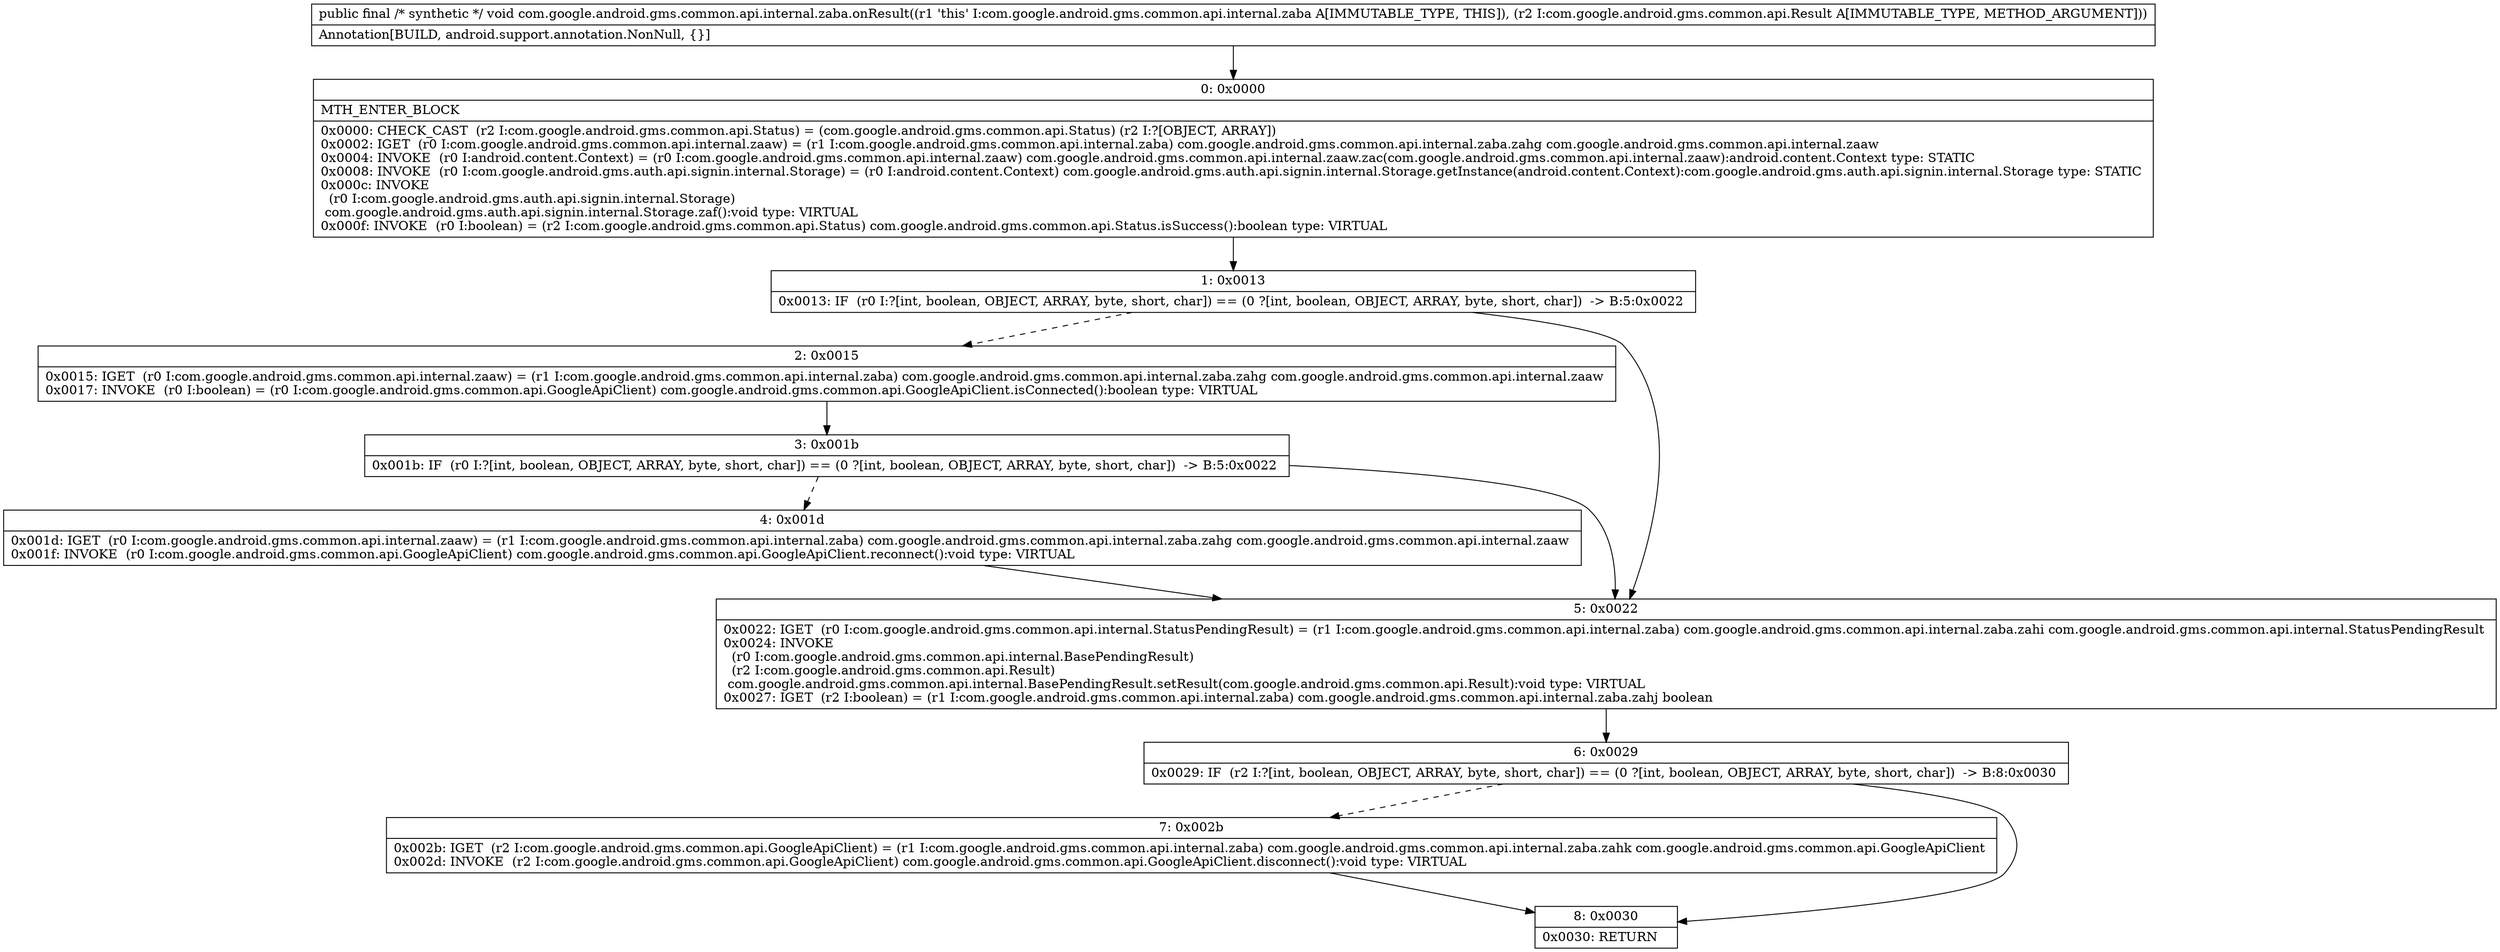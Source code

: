 digraph "CFG forcom.google.android.gms.common.api.internal.zaba.onResult(Lcom\/google\/android\/gms\/common\/api\/Result;)V" {
Node_0 [shape=record,label="{0\:\ 0x0000|MTH_ENTER_BLOCK\l|0x0000: CHECK_CAST  (r2 I:com.google.android.gms.common.api.Status) = (com.google.android.gms.common.api.Status) (r2 I:?[OBJECT, ARRAY]) \l0x0002: IGET  (r0 I:com.google.android.gms.common.api.internal.zaaw) = (r1 I:com.google.android.gms.common.api.internal.zaba) com.google.android.gms.common.api.internal.zaba.zahg com.google.android.gms.common.api.internal.zaaw \l0x0004: INVOKE  (r0 I:android.content.Context) = (r0 I:com.google.android.gms.common.api.internal.zaaw) com.google.android.gms.common.api.internal.zaaw.zac(com.google.android.gms.common.api.internal.zaaw):android.content.Context type: STATIC \l0x0008: INVOKE  (r0 I:com.google.android.gms.auth.api.signin.internal.Storage) = (r0 I:android.content.Context) com.google.android.gms.auth.api.signin.internal.Storage.getInstance(android.content.Context):com.google.android.gms.auth.api.signin.internal.Storage type: STATIC \l0x000c: INVOKE  \l  (r0 I:com.google.android.gms.auth.api.signin.internal.Storage)\l com.google.android.gms.auth.api.signin.internal.Storage.zaf():void type: VIRTUAL \l0x000f: INVOKE  (r0 I:boolean) = (r2 I:com.google.android.gms.common.api.Status) com.google.android.gms.common.api.Status.isSuccess():boolean type: VIRTUAL \l}"];
Node_1 [shape=record,label="{1\:\ 0x0013|0x0013: IF  (r0 I:?[int, boolean, OBJECT, ARRAY, byte, short, char]) == (0 ?[int, boolean, OBJECT, ARRAY, byte, short, char])  \-\> B:5:0x0022 \l}"];
Node_2 [shape=record,label="{2\:\ 0x0015|0x0015: IGET  (r0 I:com.google.android.gms.common.api.internal.zaaw) = (r1 I:com.google.android.gms.common.api.internal.zaba) com.google.android.gms.common.api.internal.zaba.zahg com.google.android.gms.common.api.internal.zaaw \l0x0017: INVOKE  (r0 I:boolean) = (r0 I:com.google.android.gms.common.api.GoogleApiClient) com.google.android.gms.common.api.GoogleApiClient.isConnected():boolean type: VIRTUAL \l}"];
Node_3 [shape=record,label="{3\:\ 0x001b|0x001b: IF  (r0 I:?[int, boolean, OBJECT, ARRAY, byte, short, char]) == (0 ?[int, boolean, OBJECT, ARRAY, byte, short, char])  \-\> B:5:0x0022 \l}"];
Node_4 [shape=record,label="{4\:\ 0x001d|0x001d: IGET  (r0 I:com.google.android.gms.common.api.internal.zaaw) = (r1 I:com.google.android.gms.common.api.internal.zaba) com.google.android.gms.common.api.internal.zaba.zahg com.google.android.gms.common.api.internal.zaaw \l0x001f: INVOKE  (r0 I:com.google.android.gms.common.api.GoogleApiClient) com.google.android.gms.common.api.GoogleApiClient.reconnect():void type: VIRTUAL \l}"];
Node_5 [shape=record,label="{5\:\ 0x0022|0x0022: IGET  (r0 I:com.google.android.gms.common.api.internal.StatusPendingResult) = (r1 I:com.google.android.gms.common.api.internal.zaba) com.google.android.gms.common.api.internal.zaba.zahi com.google.android.gms.common.api.internal.StatusPendingResult \l0x0024: INVOKE  \l  (r0 I:com.google.android.gms.common.api.internal.BasePendingResult)\l  (r2 I:com.google.android.gms.common.api.Result)\l com.google.android.gms.common.api.internal.BasePendingResult.setResult(com.google.android.gms.common.api.Result):void type: VIRTUAL \l0x0027: IGET  (r2 I:boolean) = (r1 I:com.google.android.gms.common.api.internal.zaba) com.google.android.gms.common.api.internal.zaba.zahj boolean \l}"];
Node_6 [shape=record,label="{6\:\ 0x0029|0x0029: IF  (r2 I:?[int, boolean, OBJECT, ARRAY, byte, short, char]) == (0 ?[int, boolean, OBJECT, ARRAY, byte, short, char])  \-\> B:8:0x0030 \l}"];
Node_7 [shape=record,label="{7\:\ 0x002b|0x002b: IGET  (r2 I:com.google.android.gms.common.api.GoogleApiClient) = (r1 I:com.google.android.gms.common.api.internal.zaba) com.google.android.gms.common.api.internal.zaba.zahk com.google.android.gms.common.api.GoogleApiClient \l0x002d: INVOKE  (r2 I:com.google.android.gms.common.api.GoogleApiClient) com.google.android.gms.common.api.GoogleApiClient.disconnect():void type: VIRTUAL \l}"];
Node_8 [shape=record,label="{8\:\ 0x0030|0x0030: RETURN   \l}"];
MethodNode[shape=record,label="{public final \/* synthetic *\/ void com.google.android.gms.common.api.internal.zaba.onResult((r1 'this' I:com.google.android.gms.common.api.internal.zaba A[IMMUTABLE_TYPE, THIS]), (r2 I:com.google.android.gms.common.api.Result A[IMMUTABLE_TYPE, METHOD_ARGUMENT]))  | Annotation[BUILD, android.support.annotation.NonNull, \{\}]\l}"];
MethodNode -> Node_0;
Node_0 -> Node_1;
Node_1 -> Node_2[style=dashed];
Node_1 -> Node_5;
Node_2 -> Node_3;
Node_3 -> Node_4[style=dashed];
Node_3 -> Node_5;
Node_4 -> Node_5;
Node_5 -> Node_6;
Node_6 -> Node_7[style=dashed];
Node_6 -> Node_8;
Node_7 -> Node_8;
}

